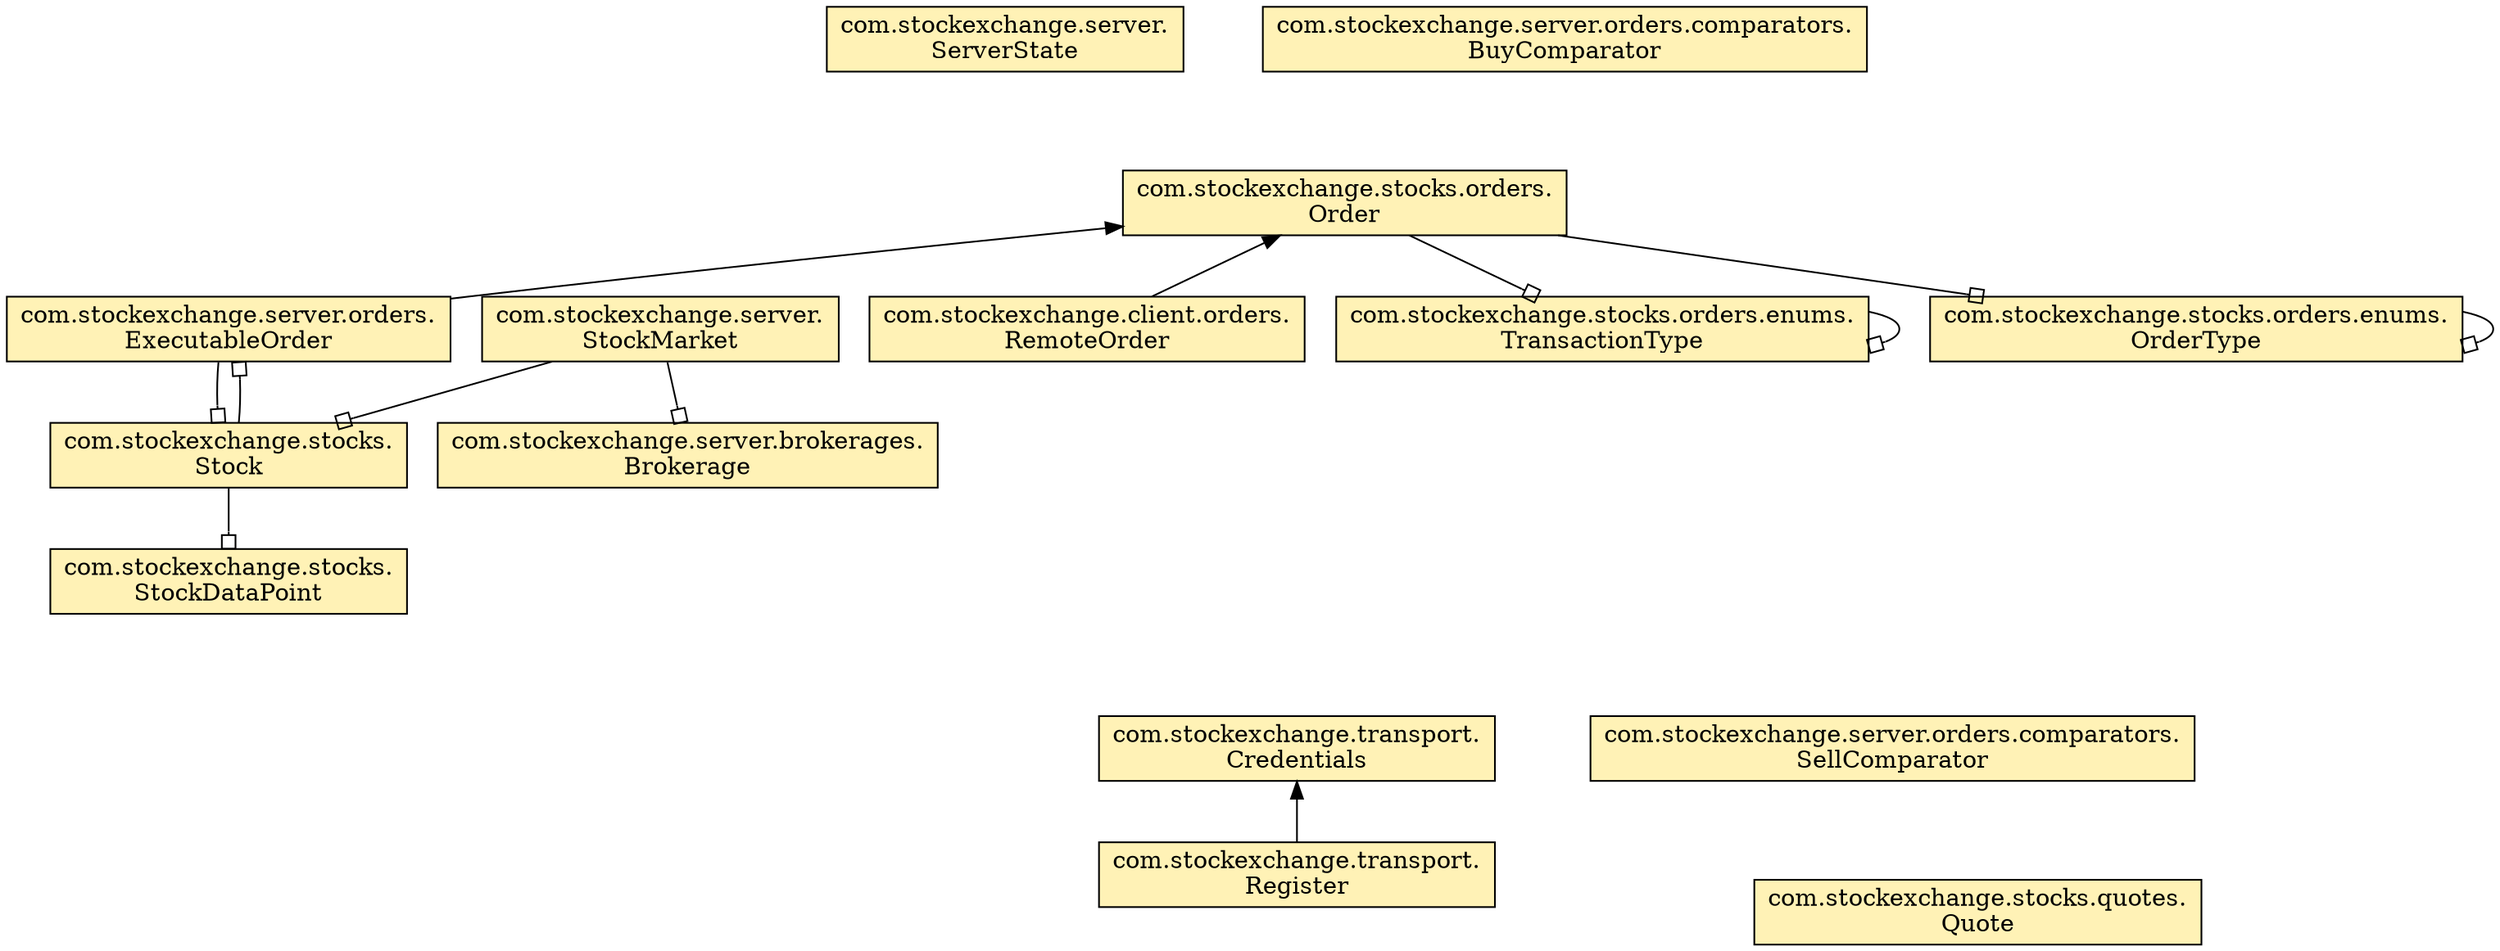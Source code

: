 digraph {
size="2000.0,2000.0";
layout=dot;
rankdir="BT";
overlap=false;
splines=true;
pack=true;

node[shape=box,style=filled,fillcolor="#fff2b6"];
  "com.stockexchange.stocks.\nStockDataPoint"
  "com.stockexchange.server.orders.comparators.\nSellComparator"
  "com.stockexchange.server.\nServerState"
  "com.stockexchange.server.brokerages.\nBrokerage"
  "com.stockexchange.client.orders.\nRemoteOrder"
  "com.stockexchange.stocks.orders.\nOrder"
  "com.stockexchange.stocks.orders.enums.\nTransactionType"
  "com.stockexchange.stocks.\nStock"
  "com.stockexchange.stocks.orders.enums.\nOrderType"
  "com.stockexchange.server.orders.comparators.\nBuyComparator"
  "com.stockexchange.stocks.quotes.\nQuote"
  "com.stockexchange.transport.\nCredentials"
  "com.stockexchange.server.orders.\nExecutableOrder"
  "com.stockexchange.server.\nStockMarket"
  "com.stockexchange.transport.\nRegister"

node[shape=diamond,style=filled,fillcolor="#b6e7ff"];

node[shape=oval,style=filled,fillcolor="#f3c9ff"];

  "com.stockexchange.client.orders.\nRemoteOrder" -> "com.stockexchange.stocks.orders.\nOrder"
  "com.stockexchange.stocks.orders.enums.\nOrderType" -> "com.stockexchange.stocks.orders.\nOrder" [arrowtail=obox, dir=back]
  "com.stockexchange.stocks.orders.enums.\nTransactionType" -> "com.stockexchange.stocks.orders.\nOrder" [arrowtail=obox, dir=back]
  "com.stockexchange.stocks.orders.enums.\nTransactionType" -> "com.stockexchange.stocks.orders.enums.\nTransactionType" [arrowtail=obox, dir=back]
  "com.stockexchange.server.orders.\nExecutableOrder" -> "com.stockexchange.stocks.\nStock" [arrowtail=obox, dir=back]
  "com.stockexchange.stocks.\nStockDataPoint" -> "com.stockexchange.stocks.\nStock" [arrowtail=obox, dir=back]
  "com.stockexchange.stocks.orders.enums.\nOrderType" -> "com.stockexchange.stocks.orders.enums.\nOrderType" [arrowtail=obox, dir=back]
  "com.stockexchange.server.orders.\nExecutableOrder" -> "com.stockexchange.stocks.orders.\nOrder"
  "com.stockexchange.stocks.\nStock" -> "com.stockexchange.server.orders.\nExecutableOrder" [arrowtail=obox, dir=back]
  "com.stockexchange.server.brokerages.\nBrokerage" -> "com.stockexchange.server.\nStockMarket" [arrowtail=obox, dir=back]
  "com.stockexchange.stocks.\nStock" -> "com.stockexchange.server.\nStockMarket" [arrowtail=obox, dir=back]
  "com.stockexchange.transport.\nRegister" -> "com.stockexchange.transport.\nCredentials"
}
